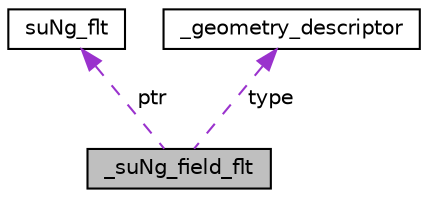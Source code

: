 digraph "_suNg_field_flt"
{
 // LATEX_PDF_SIZE
  edge [fontname="Helvetica",fontsize="10",labelfontname="Helvetica",labelfontsize="10"];
  node [fontname="Helvetica",fontsize="10",shape=record];
  Node1 [label="_suNg_field_flt",height=0.2,width=0.4,color="black", fillcolor="grey75", style="filled", fontcolor="black",tooltip="Gauge field of single precision SU(N_g) matrices."];
  Node2 -> Node1 [dir="back",color="darkorchid3",fontsize="10",style="dashed",label=" ptr" ];
  Node2 [label="suNg_flt",height=0.2,width=0.4,color="black", fillcolor="white", style="filled",URL="$d1/d3e/structsuNg__flt.html",tooltip=" "];
  Node3 -> Node1 [dir="back",color="darkorchid3",fontsize="10",style="dashed",label=" type" ];
  Node3 [label="_geometry_descriptor",height=0.2,width=0.4,color="black", fillcolor="white", style="filled",URL="$db/d43/struct__geometry__descriptor.html",tooltip=" "];
}
